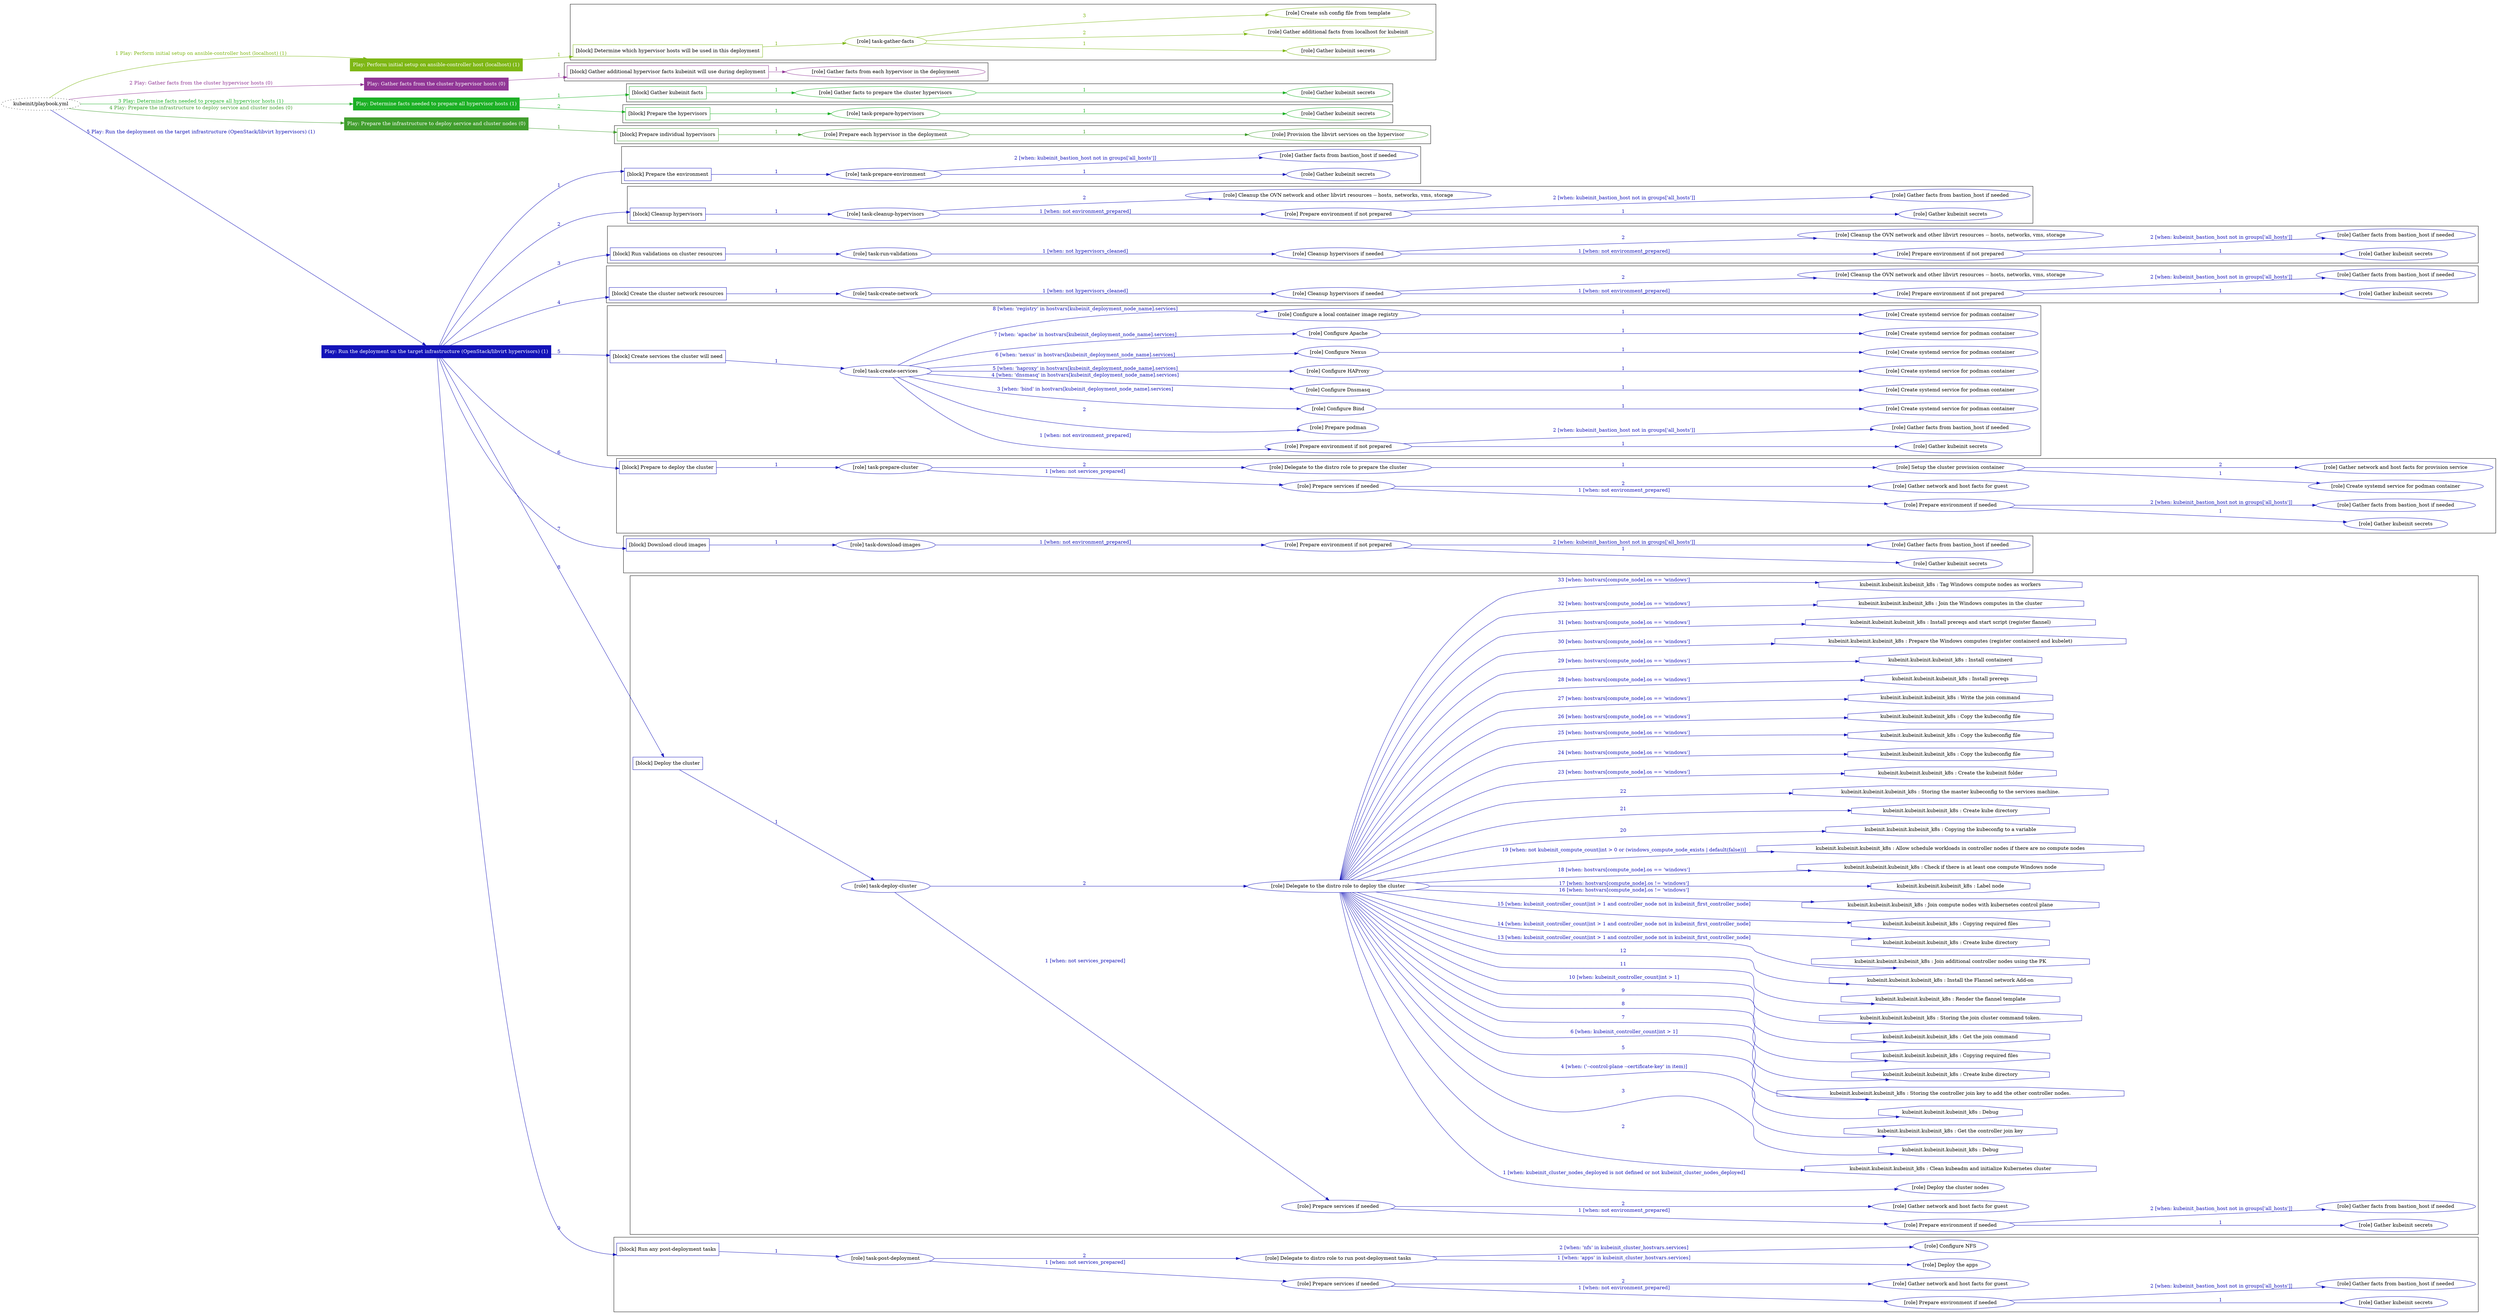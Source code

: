 digraph {
	graph [concentrate=true ordering=in rankdir=LR ratio=fill]
	edge [esep=5 sep=10]
	"kubeinit/playbook.yml" [URL="/home/runner/work/kubeinit/kubeinit/kubeinit/playbook.yml" id=playbook_8ed4dd3c style=dotted]
	"kubeinit/playbook.yml" -> play_63734234 [label="1 Play: Perform initial setup on ansible-controller host (localhost) (1)" color="#7eb715" fontcolor="#7eb715" id=edge_play_63734234 labeltooltip="1 Play: Perform initial setup on ansible-controller host (localhost) (1)" tooltip="1 Play: Perform initial setup on ansible-controller host (localhost) (1)"]
	subgraph "Play: Perform initial setup on ansible-controller host (localhost) (1)" {
		play_63734234 [label="Play: Perform initial setup on ansible-controller host (localhost) (1)" URL="/home/runner/work/kubeinit/kubeinit/kubeinit/playbook.yml" color="#7eb715" fontcolor="#ffffff" id=play_63734234 shape=box style=filled tooltip=localhost]
		play_63734234 -> block_4a6912a6 [label=1 color="#7eb715" fontcolor="#7eb715" id=edge_block_4a6912a6 labeltooltip=1 tooltip=1]
		subgraph cluster_block_4a6912a6 {
			block_4a6912a6 [label="[block] Determine which hypervisor hosts will be used in this deployment" URL="/home/runner/work/kubeinit/kubeinit/kubeinit/playbook.yml" color="#7eb715" id=block_4a6912a6 labeltooltip="Determine which hypervisor hosts will be used in this deployment" shape=box tooltip="Determine which hypervisor hosts will be used in this deployment"]
			block_4a6912a6 -> role_0b54ffd3 [label="1 " color="#7eb715" fontcolor="#7eb715" id=edge_role_0b54ffd3 labeltooltip="1 " tooltip="1 "]
			subgraph "task-gather-facts" {
				role_0b54ffd3 [label="[role] task-gather-facts" URL="/home/runner/work/kubeinit/kubeinit/kubeinit/playbook.yml" color="#7eb715" id=role_0b54ffd3 tooltip="task-gather-facts"]
				role_0b54ffd3 -> role_1257631b [label="1 " color="#7eb715" fontcolor="#7eb715" id=edge_role_1257631b labeltooltip="1 " tooltip="1 "]
				subgraph "Gather kubeinit secrets" {
					role_1257631b [label="[role] Gather kubeinit secrets" URL="/home/runner/.ansible/collections/ansible_collections/kubeinit/kubeinit/roles/kubeinit_prepare/tasks/build_hypervisors_group.yml" color="#7eb715" id=role_1257631b tooltip="Gather kubeinit secrets"]
				}
				role_0b54ffd3 -> role_ba21c672 [label="2 " color="#7eb715" fontcolor="#7eb715" id=edge_role_ba21c672 labeltooltip="2 " tooltip="2 "]
				subgraph "Gather additional facts from localhost for kubeinit" {
					role_ba21c672 [label="[role] Gather additional facts from localhost for kubeinit" URL="/home/runner/.ansible/collections/ansible_collections/kubeinit/kubeinit/roles/kubeinit_prepare/tasks/build_hypervisors_group.yml" color="#7eb715" id=role_ba21c672 tooltip="Gather additional facts from localhost for kubeinit"]
				}
				role_0b54ffd3 -> role_543795c3 [label="3 " color="#7eb715" fontcolor="#7eb715" id=edge_role_543795c3 labeltooltip="3 " tooltip="3 "]
				subgraph "Create ssh config file from template" {
					role_543795c3 [label="[role] Create ssh config file from template" URL="/home/runner/.ansible/collections/ansible_collections/kubeinit/kubeinit/roles/kubeinit_prepare/tasks/build_hypervisors_group.yml" color="#7eb715" id=role_543795c3 tooltip="Create ssh config file from template"]
				}
			}
		}
	}
	"kubeinit/playbook.yml" -> play_05d093bb [label="2 Play: Gather facts from the cluster hypervisor hosts (0)" color="#913696" fontcolor="#913696" id=edge_play_05d093bb labeltooltip="2 Play: Gather facts from the cluster hypervisor hosts (0)" tooltip="2 Play: Gather facts from the cluster hypervisor hosts (0)"]
	subgraph "Play: Gather facts from the cluster hypervisor hosts (0)" {
		play_05d093bb [label="Play: Gather facts from the cluster hypervisor hosts (0)" URL="/home/runner/work/kubeinit/kubeinit/kubeinit/playbook.yml" color="#913696" fontcolor="#ffffff" id=play_05d093bb shape=box style=filled tooltip="Play: Gather facts from the cluster hypervisor hosts (0)"]
		play_05d093bb -> block_784bd9be [label=1 color="#913696" fontcolor="#913696" id=edge_block_784bd9be labeltooltip=1 tooltip=1]
		subgraph cluster_block_784bd9be {
			block_784bd9be [label="[block] Gather additional hypervisor facts kubeinit will use during deployment" URL="/home/runner/work/kubeinit/kubeinit/kubeinit/playbook.yml" color="#913696" id=block_784bd9be labeltooltip="Gather additional hypervisor facts kubeinit will use during deployment" shape=box tooltip="Gather additional hypervisor facts kubeinit will use during deployment"]
			block_784bd9be -> role_53ca1d48 [label="1 " color="#913696" fontcolor="#913696" id=edge_role_53ca1d48 labeltooltip="1 " tooltip="1 "]
			subgraph "Gather facts from each hypervisor in the deployment" {
				role_53ca1d48 [label="[role] Gather facts from each hypervisor in the deployment" URL="/home/runner/work/kubeinit/kubeinit/kubeinit/playbook.yml" color="#913696" id=role_53ca1d48 tooltip="Gather facts from each hypervisor in the deployment"]
			}
		}
	}
	"kubeinit/playbook.yml" -> play_01296bca [label="3 Play: Determine facts needed to prepare all hypervisor hosts (1)" color="#1cb025" fontcolor="#1cb025" id=edge_play_01296bca labeltooltip="3 Play: Determine facts needed to prepare all hypervisor hosts (1)" tooltip="3 Play: Determine facts needed to prepare all hypervisor hosts (1)"]
	subgraph "Play: Determine facts needed to prepare all hypervisor hosts (1)" {
		play_01296bca [label="Play: Determine facts needed to prepare all hypervisor hosts (1)" URL="/home/runner/work/kubeinit/kubeinit/kubeinit/playbook.yml" color="#1cb025" fontcolor="#ffffff" id=play_01296bca shape=box style=filled tooltip=localhost]
		play_01296bca -> block_2204d322 [label=1 color="#1cb025" fontcolor="#1cb025" id=edge_block_2204d322 labeltooltip=1 tooltip=1]
		subgraph cluster_block_2204d322 {
			block_2204d322 [label="[block] Gather kubeinit facts" URL="/home/runner/work/kubeinit/kubeinit/kubeinit/playbook.yml" color="#1cb025" id=block_2204d322 labeltooltip="Gather kubeinit facts" shape=box tooltip="Gather kubeinit facts"]
			block_2204d322 -> role_f24c5445 [label="1 " color="#1cb025" fontcolor="#1cb025" id=edge_role_f24c5445 labeltooltip="1 " tooltip="1 "]
			subgraph "Gather facts to prepare the cluster hypervisors" {
				role_f24c5445 [label="[role] Gather facts to prepare the cluster hypervisors" URL="/home/runner/work/kubeinit/kubeinit/kubeinit/playbook.yml" color="#1cb025" id=role_f24c5445 tooltip="Gather facts to prepare the cluster hypervisors"]
				role_f24c5445 -> role_70a176e6 [label="1 " color="#1cb025" fontcolor="#1cb025" id=edge_role_70a176e6 labeltooltip="1 " tooltip="1 "]
				subgraph "Gather kubeinit secrets" {
					role_70a176e6 [label="[role] Gather kubeinit secrets" URL="/home/runner/.ansible/collections/ansible_collections/kubeinit/kubeinit/roles/kubeinit_prepare/tasks/gather_kubeinit_facts.yml" color="#1cb025" id=role_70a176e6 tooltip="Gather kubeinit secrets"]
				}
			}
		}
		play_01296bca -> block_0741819b [label=2 color="#1cb025" fontcolor="#1cb025" id=edge_block_0741819b labeltooltip=2 tooltip=2]
		subgraph cluster_block_0741819b {
			block_0741819b [label="[block] Prepare the hypervisors" URL="/home/runner/work/kubeinit/kubeinit/kubeinit/playbook.yml" color="#1cb025" id=block_0741819b labeltooltip="Prepare the hypervisors" shape=box tooltip="Prepare the hypervisors"]
			block_0741819b -> role_1f6f6aee [label="1 " color="#1cb025" fontcolor="#1cb025" id=edge_role_1f6f6aee labeltooltip="1 " tooltip="1 "]
			subgraph "task-prepare-hypervisors" {
				role_1f6f6aee [label="[role] task-prepare-hypervisors" URL="/home/runner/work/kubeinit/kubeinit/kubeinit/playbook.yml" color="#1cb025" id=role_1f6f6aee tooltip="task-prepare-hypervisors"]
				role_1f6f6aee -> role_25d84361 [label="1 " color="#1cb025" fontcolor="#1cb025" id=edge_role_25d84361 labeltooltip="1 " tooltip="1 "]
				subgraph "Gather kubeinit secrets" {
					role_25d84361 [label="[role] Gather kubeinit secrets" URL="/home/runner/.ansible/collections/ansible_collections/kubeinit/kubeinit/roles/kubeinit_prepare/tasks/gather_kubeinit_facts.yml" color="#1cb025" id=role_25d84361 tooltip="Gather kubeinit secrets"]
				}
			}
		}
	}
	"kubeinit/playbook.yml" -> play_845115c4 [label="4 Play: Prepare the infrastructure to deploy service and cluster nodes (0)" color="#419e2e" fontcolor="#419e2e" id=edge_play_845115c4 labeltooltip="4 Play: Prepare the infrastructure to deploy service and cluster nodes (0)" tooltip="4 Play: Prepare the infrastructure to deploy service and cluster nodes (0)"]
	subgraph "Play: Prepare the infrastructure to deploy service and cluster nodes (0)" {
		play_845115c4 [label="Play: Prepare the infrastructure to deploy service and cluster nodes (0)" URL="/home/runner/work/kubeinit/kubeinit/kubeinit/playbook.yml" color="#419e2e" fontcolor="#ffffff" id=play_845115c4 shape=box style=filled tooltip="Play: Prepare the infrastructure to deploy service and cluster nodes (0)"]
		play_845115c4 -> block_6a8eacf6 [label=1 color="#419e2e" fontcolor="#419e2e" id=edge_block_6a8eacf6 labeltooltip=1 tooltip=1]
		subgraph cluster_block_6a8eacf6 {
			block_6a8eacf6 [label="[block] Prepare individual hypervisors" URL="/home/runner/work/kubeinit/kubeinit/kubeinit/playbook.yml" color="#419e2e" id=block_6a8eacf6 labeltooltip="Prepare individual hypervisors" shape=box tooltip="Prepare individual hypervisors"]
			block_6a8eacf6 -> role_80cedea4 [label="1 " color="#419e2e" fontcolor="#419e2e" id=edge_role_80cedea4 labeltooltip="1 " tooltip="1 "]
			subgraph "Prepare each hypervisor in the deployment" {
				role_80cedea4 [label="[role] Prepare each hypervisor in the deployment" URL="/home/runner/work/kubeinit/kubeinit/kubeinit/playbook.yml" color="#419e2e" id=role_80cedea4 tooltip="Prepare each hypervisor in the deployment"]
				role_80cedea4 -> role_6806e013 [label="1 " color="#419e2e" fontcolor="#419e2e" id=edge_role_6806e013 labeltooltip="1 " tooltip="1 "]
				subgraph "Provision the libvirt services on the hypervisor" {
					role_6806e013 [label="[role] Provision the libvirt services on the hypervisor" URL="/home/runner/.ansible/collections/ansible_collections/kubeinit/kubeinit/roles/kubeinit_prepare/tasks/prepare_hypervisor.yml" color="#419e2e" id=role_6806e013 tooltip="Provision the libvirt services on the hypervisor"]
				}
			}
		}
	}
	"kubeinit/playbook.yml" -> play_45d03d3f [label="5 Play: Run the deployment on the target infrastructure (OpenStack/libvirt hypervisors) (1)" color="#1313b9" fontcolor="#1313b9" id=edge_play_45d03d3f labeltooltip="5 Play: Run the deployment on the target infrastructure (OpenStack/libvirt hypervisors) (1)" tooltip="5 Play: Run the deployment on the target infrastructure (OpenStack/libvirt hypervisors) (1)"]
	subgraph "Play: Run the deployment on the target infrastructure (OpenStack/libvirt hypervisors) (1)" {
		play_45d03d3f [label="Play: Run the deployment on the target infrastructure (OpenStack/libvirt hypervisors) (1)" URL="/home/runner/work/kubeinit/kubeinit/kubeinit/playbook.yml" color="#1313b9" fontcolor="#ffffff" id=play_45d03d3f shape=box style=filled tooltip=localhost]
		play_45d03d3f -> block_d80023da [label=1 color="#1313b9" fontcolor="#1313b9" id=edge_block_d80023da labeltooltip=1 tooltip=1]
		subgraph cluster_block_d80023da {
			block_d80023da [label="[block] Prepare the environment" URL="/home/runner/work/kubeinit/kubeinit/kubeinit/playbook.yml" color="#1313b9" id=block_d80023da labeltooltip="Prepare the environment" shape=box tooltip="Prepare the environment"]
			block_d80023da -> role_e4930de8 [label="1 " color="#1313b9" fontcolor="#1313b9" id=edge_role_e4930de8 labeltooltip="1 " tooltip="1 "]
			subgraph "task-prepare-environment" {
				role_e4930de8 [label="[role] task-prepare-environment" URL="/home/runner/work/kubeinit/kubeinit/kubeinit/playbook.yml" color="#1313b9" id=role_e4930de8 tooltip="task-prepare-environment"]
				role_e4930de8 -> role_11ec7de8 [label="1 " color="#1313b9" fontcolor="#1313b9" id=edge_role_11ec7de8 labeltooltip="1 " tooltip="1 "]
				subgraph "Gather kubeinit secrets" {
					role_11ec7de8 [label="[role] Gather kubeinit secrets" URL="/home/runner/.ansible/collections/ansible_collections/kubeinit/kubeinit/roles/kubeinit_prepare/tasks/gather_kubeinit_facts.yml" color="#1313b9" id=role_11ec7de8 tooltip="Gather kubeinit secrets"]
				}
				role_e4930de8 -> role_d67c97ae [label="2 [when: kubeinit_bastion_host not in groups['all_hosts']]" color="#1313b9" fontcolor="#1313b9" id=edge_role_d67c97ae labeltooltip="2 [when: kubeinit_bastion_host not in groups['all_hosts']]" tooltip="2 [when: kubeinit_bastion_host not in groups['all_hosts']]"]
				subgraph "Gather facts from bastion_host if needed" {
					role_d67c97ae [label="[role] Gather facts from bastion_host if needed" URL="/home/runner/.ansible/collections/ansible_collections/kubeinit/kubeinit/roles/kubeinit_prepare/tasks/main.yml" color="#1313b9" id=role_d67c97ae tooltip="Gather facts from bastion_host if needed"]
				}
			}
		}
		play_45d03d3f -> block_d4f825ce [label=2 color="#1313b9" fontcolor="#1313b9" id=edge_block_d4f825ce labeltooltip=2 tooltip=2]
		subgraph cluster_block_d4f825ce {
			block_d4f825ce [label="[block] Cleanup hypervisors" URL="/home/runner/work/kubeinit/kubeinit/kubeinit/playbook.yml" color="#1313b9" id=block_d4f825ce labeltooltip="Cleanup hypervisors" shape=box tooltip="Cleanup hypervisors"]
			block_d4f825ce -> role_5661f679 [label="1 " color="#1313b9" fontcolor="#1313b9" id=edge_role_5661f679 labeltooltip="1 " tooltip="1 "]
			subgraph "task-cleanup-hypervisors" {
				role_5661f679 [label="[role] task-cleanup-hypervisors" URL="/home/runner/work/kubeinit/kubeinit/kubeinit/playbook.yml" color="#1313b9" id=role_5661f679 tooltip="task-cleanup-hypervisors"]
				role_5661f679 -> role_8b4f4010 [label="1 [when: not environment_prepared]" color="#1313b9" fontcolor="#1313b9" id=edge_role_8b4f4010 labeltooltip="1 [when: not environment_prepared]" tooltip="1 [when: not environment_prepared]"]
				subgraph "Prepare environment if not prepared" {
					role_8b4f4010 [label="[role] Prepare environment if not prepared" URL="/home/runner/.ansible/collections/ansible_collections/kubeinit/kubeinit/roles/kubeinit_libvirt/tasks/cleanup_hypervisors.yml" color="#1313b9" id=role_8b4f4010 tooltip="Prepare environment if not prepared"]
					role_8b4f4010 -> role_a18f3a82 [label="1 " color="#1313b9" fontcolor="#1313b9" id=edge_role_a18f3a82 labeltooltip="1 " tooltip="1 "]
					subgraph "Gather kubeinit secrets" {
						role_a18f3a82 [label="[role] Gather kubeinit secrets" URL="/home/runner/.ansible/collections/ansible_collections/kubeinit/kubeinit/roles/kubeinit_prepare/tasks/gather_kubeinit_facts.yml" color="#1313b9" id=role_a18f3a82 tooltip="Gather kubeinit secrets"]
					}
					role_8b4f4010 -> role_5caeb41c [label="2 [when: kubeinit_bastion_host not in groups['all_hosts']]" color="#1313b9" fontcolor="#1313b9" id=edge_role_5caeb41c labeltooltip="2 [when: kubeinit_bastion_host not in groups['all_hosts']]" tooltip="2 [when: kubeinit_bastion_host not in groups['all_hosts']]"]
					subgraph "Gather facts from bastion_host if needed" {
						role_5caeb41c [label="[role] Gather facts from bastion_host if needed" URL="/home/runner/.ansible/collections/ansible_collections/kubeinit/kubeinit/roles/kubeinit_prepare/tasks/main.yml" color="#1313b9" id=role_5caeb41c tooltip="Gather facts from bastion_host if needed"]
					}
				}
				role_5661f679 -> role_69a503b0 [label="2 " color="#1313b9" fontcolor="#1313b9" id=edge_role_69a503b0 labeltooltip="2 " tooltip="2 "]
				subgraph "Cleanup the OVN network and other libvirt resources -- hosts, networks, vms, storage" {
					role_69a503b0 [label="[role] Cleanup the OVN network and other libvirt resources -- hosts, networks, vms, storage" URL="/home/runner/.ansible/collections/ansible_collections/kubeinit/kubeinit/roles/kubeinit_libvirt/tasks/cleanup_hypervisors.yml" color="#1313b9" id=role_69a503b0 tooltip="Cleanup the OVN network and other libvirt resources -- hosts, networks, vms, storage"]
				}
			}
		}
		play_45d03d3f -> block_980db6a5 [label=3 color="#1313b9" fontcolor="#1313b9" id=edge_block_980db6a5 labeltooltip=3 tooltip=3]
		subgraph cluster_block_980db6a5 {
			block_980db6a5 [label="[block] Run validations on cluster resources" URL="/home/runner/work/kubeinit/kubeinit/kubeinit/playbook.yml" color="#1313b9" id=block_980db6a5 labeltooltip="Run validations on cluster resources" shape=box tooltip="Run validations on cluster resources"]
			block_980db6a5 -> role_0e5ce181 [label="1 " color="#1313b9" fontcolor="#1313b9" id=edge_role_0e5ce181 labeltooltip="1 " tooltip="1 "]
			subgraph "task-run-validations" {
				role_0e5ce181 [label="[role] task-run-validations" URL="/home/runner/work/kubeinit/kubeinit/kubeinit/playbook.yml" color="#1313b9" id=role_0e5ce181 tooltip="task-run-validations"]
				role_0e5ce181 -> role_4ee67c2a [label="1 [when: not hypervisors_cleaned]" color="#1313b9" fontcolor="#1313b9" id=edge_role_4ee67c2a labeltooltip="1 [when: not hypervisors_cleaned]" tooltip="1 [when: not hypervisors_cleaned]"]
				subgraph "Cleanup hypervisors if needed" {
					role_4ee67c2a [label="[role] Cleanup hypervisors if needed" URL="/home/runner/.ansible/collections/ansible_collections/kubeinit/kubeinit/roles/kubeinit_validations/tasks/main.yml" color="#1313b9" id=role_4ee67c2a tooltip="Cleanup hypervisors if needed"]
					role_4ee67c2a -> role_8419ee0a [label="1 [when: not environment_prepared]" color="#1313b9" fontcolor="#1313b9" id=edge_role_8419ee0a labeltooltip="1 [when: not environment_prepared]" tooltip="1 [when: not environment_prepared]"]
					subgraph "Prepare environment if not prepared" {
						role_8419ee0a [label="[role] Prepare environment if not prepared" URL="/home/runner/.ansible/collections/ansible_collections/kubeinit/kubeinit/roles/kubeinit_libvirt/tasks/cleanup_hypervisors.yml" color="#1313b9" id=role_8419ee0a tooltip="Prepare environment if not prepared"]
						role_8419ee0a -> role_bd2a4330 [label="1 " color="#1313b9" fontcolor="#1313b9" id=edge_role_bd2a4330 labeltooltip="1 " tooltip="1 "]
						subgraph "Gather kubeinit secrets" {
							role_bd2a4330 [label="[role] Gather kubeinit secrets" URL="/home/runner/.ansible/collections/ansible_collections/kubeinit/kubeinit/roles/kubeinit_prepare/tasks/gather_kubeinit_facts.yml" color="#1313b9" id=role_bd2a4330 tooltip="Gather kubeinit secrets"]
						}
						role_8419ee0a -> role_539eb91f [label="2 [when: kubeinit_bastion_host not in groups['all_hosts']]" color="#1313b9" fontcolor="#1313b9" id=edge_role_539eb91f labeltooltip="2 [when: kubeinit_bastion_host not in groups['all_hosts']]" tooltip="2 [when: kubeinit_bastion_host not in groups['all_hosts']]"]
						subgraph "Gather facts from bastion_host if needed" {
							role_539eb91f [label="[role] Gather facts from bastion_host if needed" URL="/home/runner/.ansible/collections/ansible_collections/kubeinit/kubeinit/roles/kubeinit_prepare/tasks/main.yml" color="#1313b9" id=role_539eb91f tooltip="Gather facts from bastion_host if needed"]
						}
					}
					role_4ee67c2a -> role_4847aedc [label="2 " color="#1313b9" fontcolor="#1313b9" id=edge_role_4847aedc labeltooltip="2 " tooltip="2 "]
					subgraph "Cleanup the OVN network and other libvirt resources -- hosts, networks, vms, storage" {
						role_4847aedc [label="[role] Cleanup the OVN network and other libvirt resources -- hosts, networks, vms, storage" URL="/home/runner/.ansible/collections/ansible_collections/kubeinit/kubeinit/roles/kubeinit_libvirt/tasks/cleanup_hypervisors.yml" color="#1313b9" id=role_4847aedc tooltip="Cleanup the OVN network and other libvirt resources -- hosts, networks, vms, storage"]
					}
				}
			}
		}
		play_45d03d3f -> block_8dc70101 [label=4 color="#1313b9" fontcolor="#1313b9" id=edge_block_8dc70101 labeltooltip=4 tooltip=4]
		subgraph cluster_block_8dc70101 {
			block_8dc70101 [label="[block] Create the cluster network resources" URL="/home/runner/work/kubeinit/kubeinit/kubeinit/playbook.yml" color="#1313b9" id=block_8dc70101 labeltooltip="Create the cluster network resources" shape=box tooltip="Create the cluster network resources"]
			block_8dc70101 -> role_d448c33e [label="1 " color="#1313b9" fontcolor="#1313b9" id=edge_role_d448c33e labeltooltip="1 " tooltip="1 "]
			subgraph "task-create-network" {
				role_d448c33e [label="[role] task-create-network" URL="/home/runner/work/kubeinit/kubeinit/kubeinit/playbook.yml" color="#1313b9" id=role_d448c33e tooltip="task-create-network"]
				role_d448c33e -> role_2879f084 [label="1 [when: not hypervisors_cleaned]" color="#1313b9" fontcolor="#1313b9" id=edge_role_2879f084 labeltooltip="1 [when: not hypervisors_cleaned]" tooltip="1 [when: not hypervisors_cleaned]"]
				subgraph "Cleanup hypervisors if needed" {
					role_2879f084 [label="[role] Cleanup hypervisors if needed" URL="/home/runner/.ansible/collections/ansible_collections/kubeinit/kubeinit/roles/kubeinit_libvirt/tasks/create_network.yml" color="#1313b9" id=role_2879f084 tooltip="Cleanup hypervisors if needed"]
					role_2879f084 -> role_74f02152 [label="1 [when: not environment_prepared]" color="#1313b9" fontcolor="#1313b9" id=edge_role_74f02152 labeltooltip="1 [when: not environment_prepared]" tooltip="1 [when: not environment_prepared]"]
					subgraph "Prepare environment if not prepared" {
						role_74f02152 [label="[role] Prepare environment if not prepared" URL="/home/runner/.ansible/collections/ansible_collections/kubeinit/kubeinit/roles/kubeinit_libvirt/tasks/cleanup_hypervisors.yml" color="#1313b9" id=role_74f02152 tooltip="Prepare environment if not prepared"]
						role_74f02152 -> role_b5bfd81e [label="1 " color="#1313b9" fontcolor="#1313b9" id=edge_role_b5bfd81e labeltooltip="1 " tooltip="1 "]
						subgraph "Gather kubeinit secrets" {
							role_b5bfd81e [label="[role] Gather kubeinit secrets" URL="/home/runner/.ansible/collections/ansible_collections/kubeinit/kubeinit/roles/kubeinit_prepare/tasks/gather_kubeinit_facts.yml" color="#1313b9" id=role_b5bfd81e tooltip="Gather kubeinit secrets"]
						}
						role_74f02152 -> role_a195214e [label="2 [when: kubeinit_bastion_host not in groups['all_hosts']]" color="#1313b9" fontcolor="#1313b9" id=edge_role_a195214e labeltooltip="2 [when: kubeinit_bastion_host not in groups['all_hosts']]" tooltip="2 [when: kubeinit_bastion_host not in groups['all_hosts']]"]
						subgraph "Gather facts from bastion_host if needed" {
							role_a195214e [label="[role] Gather facts from bastion_host if needed" URL="/home/runner/.ansible/collections/ansible_collections/kubeinit/kubeinit/roles/kubeinit_prepare/tasks/main.yml" color="#1313b9" id=role_a195214e tooltip="Gather facts from bastion_host if needed"]
						}
					}
					role_2879f084 -> role_91159722 [label="2 " color="#1313b9" fontcolor="#1313b9" id=edge_role_91159722 labeltooltip="2 " tooltip="2 "]
					subgraph "Cleanup the OVN network and other libvirt resources -- hosts, networks, vms, storage" {
						role_91159722 [label="[role] Cleanup the OVN network and other libvirt resources -- hosts, networks, vms, storage" URL="/home/runner/.ansible/collections/ansible_collections/kubeinit/kubeinit/roles/kubeinit_libvirt/tasks/cleanup_hypervisors.yml" color="#1313b9" id=role_91159722 tooltip="Cleanup the OVN network and other libvirt resources -- hosts, networks, vms, storage"]
					}
				}
			}
		}
		play_45d03d3f -> block_85cb5e87 [label=5 color="#1313b9" fontcolor="#1313b9" id=edge_block_85cb5e87 labeltooltip=5 tooltip=5]
		subgraph cluster_block_85cb5e87 {
			block_85cb5e87 [label="[block] Create services the cluster will need" URL="/home/runner/work/kubeinit/kubeinit/kubeinit/playbook.yml" color="#1313b9" id=block_85cb5e87 labeltooltip="Create services the cluster will need" shape=box tooltip="Create services the cluster will need"]
			block_85cb5e87 -> role_3af52ba6 [label="1 " color="#1313b9" fontcolor="#1313b9" id=edge_role_3af52ba6 labeltooltip="1 " tooltip="1 "]
			subgraph "task-create-services" {
				role_3af52ba6 [label="[role] task-create-services" URL="/home/runner/work/kubeinit/kubeinit/kubeinit/playbook.yml" color="#1313b9" id=role_3af52ba6 tooltip="task-create-services"]
				role_3af52ba6 -> role_10c1e764 [label="1 [when: not environment_prepared]" color="#1313b9" fontcolor="#1313b9" id=edge_role_10c1e764 labeltooltip="1 [when: not environment_prepared]" tooltip="1 [when: not environment_prepared]"]
				subgraph "Prepare environment if not prepared" {
					role_10c1e764 [label="[role] Prepare environment if not prepared" URL="/home/runner/.ansible/collections/ansible_collections/kubeinit/kubeinit/roles/kubeinit_services/tasks/main.yml" color="#1313b9" id=role_10c1e764 tooltip="Prepare environment if not prepared"]
					role_10c1e764 -> role_0dd94cc8 [label="1 " color="#1313b9" fontcolor="#1313b9" id=edge_role_0dd94cc8 labeltooltip="1 " tooltip="1 "]
					subgraph "Gather kubeinit secrets" {
						role_0dd94cc8 [label="[role] Gather kubeinit secrets" URL="/home/runner/.ansible/collections/ansible_collections/kubeinit/kubeinit/roles/kubeinit_prepare/tasks/gather_kubeinit_facts.yml" color="#1313b9" id=role_0dd94cc8 tooltip="Gather kubeinit secrets"]
					}
					role_10c1e764 -> role_f369abe1 [label="2 [when: kubeinit_bastion_host not in groups['all_hosts']]" color="#1313b9" fontcolor="#1313b9" id=edge_role_f369abe1 labeltooltip="2 [when: kubeinit_bastion_host not in groups['all_hosts']]" tooltip="2 [when: kubeinit_bastion_host not in groups['all_hosts']]"]
					subgraph "Gather facts from bastion_host if needed" {
						role_f369abe1 [label="[role] Gather facts from bastion_host if needed" URL="/home/runner/.ansible/collections/ansible_collections/kubeinit/kubeinit/roles/kubeinit_prepare/tasks/main.yml" color="#1313b9" id=role_f369abe1 tooltip="Gather facts from bastion_host if needed"]
					}
				}
				role_3af52ba6 -> role_6ed9b216 [label="2 " color="#1313b9" fontcolor="#1313b9" id=edge_role_6ed9b216 labeltooltip="2 " tooltip="2 "]
				subgraph "Prepare podman" {
					role_6ed9b216 [label="[role] Prepare podman" URL="/home/runner/.ansible/collections/ansible_collections/kubeinit/kubeinit/roles/kubeinit_services/tasks/00_create_service_pod.yml" color="#1313b9" id=role_6ed9b216 tooltip="Prepare podman"]
				}
				role_3af52ba6 -> role_de6bdedb [label="3 [when: 'bind' in hostvars[kubeinit_deployment_node_name].services]" color="#1313b9" fontcolor="#1313b9" id=edge_role_de6bdedb labeltooltip="3 [when: 'bind' in hostvars[kubeinit_deployment_node_name].services]" tooltip="3 [when: 'bind' in hostvars[kubeinit_deployment_node_name].services]"]
				subgraph "Configure Bind" {
					role_de6bdedb [label="[role] Configure Bind" URL="/home/runner/.ansible/collections/ansible_collections/kubeinit/kubeinit/roles/kubeinit_services/tasks/start_services_containers.yml" color="#1313b9" id=role_de6bdedb tooltip="Configure Bind"]
					role_de6bdedb -> role_172854ad [label="1 " color="#1313b9" fontcolor="#1313b9" id=edge_role_172854ad labeltooltip="1 " tooltip="1 "]
					subgraph "Create systemd service for podman container" {
						role_172854ad [label="[role] Create systemd service for podman container" URL="/home/runner/.ansible/collections/ansible_collections/kubeinit/kubeinit/roles/kubeinit_bind/tasks/main.yml" color="#1313b9" id=role_172854ad tooltip="Create systemd service for podman container"]
					}
				}
				role_3af52ba6 -> role_6a595d1f [label="4 [when: 'dnsmasq' in hostvars[kubeinit_deployment_node_name].services]" color="#1313b9" fontcolor="#1313b9" id=edge_role_6a595d1f labeltooltip="4 [when: 'dnsmasq' in hostvars[kubeinit_deployment_node_name].services]" tooltip="4 [when: 'dnsmasq' in hostvars[kubeinit_deployment_node_name].services]"]
				subgraph "Configure Dnsmasq" {
					role_6a595d1f [label="[role] Configure Dnsmasq" URL="/home/runner/.ansible/collections/ansible_collections/kubeinit/kubeinit/roles/kubeinit_services/tasks/start_services_containers.yml" color="#1313b9" id=role_6a595d1f tooltip="Configure Dnsmasq"]
					role_6a595d1f -> role_b06aa8c7 [label="1 " color="#1313b9" fontcolor="#1313b9" id=edge_role_b06aa8c7 labeltooltip="1 " tooltip="1 "]
					subgraph "Create systemd service for podman container" {
						role_b06aa8c7 [label="[role] Create systemd service for podman container" URL="/home/runner/.ansible/collections/ansible_collections/kubeinit/kubeinit/roles/kubeinit_dnsmasq/tasks/main.yml" color="#1313b9" id=role_b06aa8c7 tooltip="Create systemd service for podman container"]
					}
				}
				role_3af52ba6 -> role_5c633377 [label="5 [when: 'haproxy' in hostvars[kubeinit_deployment_node_name].services]" color="#1313b9" fontcolor="#1313b9" id=edge_role_5c633377 labeltooltip="5 [when: 'haproxy' in hostvars[kubeinit_deployment_node_name].services]" tooltip="5 [when: 'haproxy' in hostvars[kubeinit_deployment_node_name].services]"]
				subgraph "Configure HAProxy" {
					role_5c633377 [label="[role] Configure HAProxy" URL="/home/runner/.ansible/collections/ansible_collections/kubeinit/kubeinit/roles/kubeinit_services/tasks/start_services_containers.yml" color="#1313b9" id=role_5c633377 tooltip="Configure HAProxy"]
					role_5c633377 -> role_b52fac27 [label="1 " color="#1313b9" fontcolor="#1313b9" id=edge_role_b52fac27 labeltooltip="1 " tooltip="1 "]
					subgraph "Create systemd service for podman container" {
						role_b52fac27 [label="[role] Create systemd service for podman container" URL="/home/runner/.ansible/collections/ansible_collections/kubeinit/kubeinit/roles/kubeinit_haproxy/tasks/main.yml" color="#1313b9" id=role_b52fac27 tooltip="Create systemd service for podman container"]
					}
				}
				role_3af52ba6 -> role_5e05336c [label="6 [when: 'nexus' in hostvars[kubeinit_deployment_node_name].services]" color="#1313b9" fontcolor="#1313b9" id=edge_role_5e05336c labeltooltip="6 [when: 'nexus' in hostvars[kubeinit_deployment_node_name].services]" tooltip="6 [when: 'nexus' in hostvars[kubeinit_deployment_node_name].services]"]
				subgraph "Configure Nexus" {
					role_5e05336c [label="[role] Configure Nexus" URL="/home/runner/.ansible/collections/ansible_collections/kubeinit/kubeinit/roles/kubeinit_services/tasks/start_services_containers.yml" color="#1313b9" id=role_5e05336c tooltip="Configure Nexus"]
					role_5e05336c -> role_f60c6cdf [label="1 " color="#1313b9" fontcolor="#1313b9" id=edge_role_f60c6cdf labeltooltip="1 " tooltip="1 "]
					subgraph "Create systemd service for podman container" {
						role_f60c6cdf [label="[role] Create systemd service for podman container" URL="/home/runner/.ansible/collections/ansible_collections/kubeinit/kubeinit/roles/kubeinit_nexus/tasks/main.yml" color="#1313b9" id=role_f60c6cdf tooltip="Create systemd service for podman container"]
					}
				}
				role_3af52ba6 -> role_48c89b2c [label="7 [when: 'apache' in hostvars[kubeinit_deployment_node_name].services]" color="#1313b9" fontcolor="#1313b9" id=edge_role_48c89b2c labeltooltip="7 [when: 'apache' in hostvars[kubeinit_deployment_node_name].services]" tooltip="7 [when: 'apache' in hostvars[kubeinit_deployment_node_name].services]"]
				subgraph "Configure Apache" {
					role_48c89b2c [label="[role] Configure Apache" URL="/home/runner/.ansible/collections/ansible_collections/kubeinit/kubeinit/roles/kubeinit_services/tasks/start_services_containers.yml" color="#1313b9" id=role_48c89b2c tooltip="Configure Apache"]
					role_48c89b2c -> role_542bd1f3 [label="1 " color="#1313b9" fontcolor="#1313b9" id=edge_role_542bd1f3 labeltooltip="1 " tooltip="1 "]
					subgraph "Create systemd service for podman container" {
						role_542bd1f3 [label="[role] Create systemd service for podman container" URL="/home/runner/.ansible/collections/ansible_collections/kubeinit/kubeinit/roles/kubeinit_apache/tasks/main.yml" color="#1313b9" id=role_542bd1f3 tooltip="Create systemd service for podman container"]
					}
				}
				role_3af52ba6 -> role_3f7e98ca [label="8 [when: 'registry' in hostvars[kubeinit_deployment_node_name].services]" color="#1313b9" fontcolor="#1313b9" id=edge_role_3f7e98ca labeltooltip="8 [when: 'registry' in hostvars[kubeinit_deployment_node_name].services]" tooltip="8 [when: 'registry' in hostvars[kubeinit_deployment_node_name].services]"]
				subgraph "Configure a local container image registry" {
					role_3f7e98ca [label="[role] Configure a local container image registry" URL="/home/runner/.ansible/collections/ansible_collections/kubeinit/kubeinit/roles/kubeinit_services/tasks/start_services_containers.yml" color="#1313b9" id=role_3f7e98ca tooltip="Configure a local container image registry"]
					role_3f7e98ca -> role_39dea5a7 [label="1 " color="#1313b9" fontcolor="#1313b9" id=edge_role_39dea5a7 labeltooltip="1 " tooltip="1 "]
					subgraph "Create systemd service for podman container" {
						role_39dea5a7 [label="[role] Create systemd service for podman container" URL="/home/runner/.ansible/collections/ansible_collections/kubeinit/kubeinit/roles/kubeinit_registry/tasks/main.yml" color="#1313b9" id=role_39dea5a7 tooltip="Create systemd service for podman container"]
					}
				}
			}
		}
		play_45d03d3f -> block_e7402c38 [label=6 color="#1313b9" fontcolor="#1313b9" id=edge_block_e7402c38 labeltooltip=6 tooltip=6]
		subgraph cluster_block_e7402c38 {
			block_e7402c38 [label="[block] Prepare to deploy the cluster" URL="/home/runner/work/kubeinit/kubeinit/kubeinit/playbook.yml" color="#1313b9" id=block_e7402c38 labeltooltip="Prepare to deploy the cluster" shape=box tooltip="Prepare to deploy the cluster"]
			block_e7402c38 -> role_0f8853f8 [label="1 " color="#1313b9" fontcolor="#1313b9" id=edge_role_0f8853f8 labeltooltip="1 " tooltip="1 "]
			subgraph "task-prepare-cluster" {
				role_0f8853f8 [label="[role] task-prepare-cluster" URL="/home/runner/work/kubeinit/kubeinit/kubeinit/playbook.yml" color="#1313b9" id=role_0f8853f8 tooltip="task-prepare-cluster"]
				role_0f8853f8 -> role_fdd472ca [label="1 [when: not services_prepared]" color="#1313b9" fontcolor="#1313b9" id=edge_role_fdd472ca labeltooltip="1 [when: not services_prepared]" tooltip="1 [when: not services_prepared]"]
				subgraph "Prepare services if needed" {
					role_fdd472ca [label="[role] Prepare services if needed" URL="/home/runner/.ansible/collections/ansible_collections/kubeinit/kubeinit/roles/kubeinit_prepare/tasks/prepare_cluster.yml" color="#1313b9" id=role_fdd472ca tooltip="Prepare services if needed"]
					role_fdd472ca -> role_ab4c4758 [label="1 [when: not environment_prepared]" color="#1313b9" fontcolor="#1313b9" id=edge_role_ab4c4758 labeltooltip="1 [when: not environment_prepared]" tooltip="1 [when: not environment_prepared]"]
					subgraph "Prepare environment if needed" {
						role_ab4c4758 [label="[role] Prepare environment if needed" URL="/home/runner/.ansible/collections/ansible_collections/kubeinit/kubeinit/roles/kubeinit_services/tasks/prepare_services.yml" color="#1313b9" id=role_ab4c4758 tooltip="Prepare environment if needed"]
						role_ab4c4758 -> role_ebfb48e4 [label="1 " color="#1313b9" fontcolor="#1313b9" id=edge_role_ebfb48e4 labeltooltip="1 " tooltip="1 "]
						subgraph "Gather kubeinit secrets" {
							role_ebfb48e4 [label="[role] Gather kubeinit secrets" URL="/home/runner/.ansible/collections/ansible_collections/kubeinit/kubeinit/roles/kubeinit_prepare/tasks/gather_kubeinit_facts.yml" color="#1313b9" id=role_ebfb48e4 tooltip="Gather kubeinit secrets"]
						}
						role_ab4c4758 -> role_bce9923b [label="2 [when: kubeinit_bastion_host not in groups['all_hosts']]" color="#1313b9" fontcolor="#1313b9" id=edge_role_bce9923b labeltooltip="2 [when: kubeinit_bastion_host not in groups['all_hosts']]" tooltip="2 [when: kubeinit_bastion_host not in groups['all_hosts']]"]
						subgraph "Gather facts from bastion_host if needed" {
							role_bce9923b [label="[role] Gather facts from bastion_host if needed" URL="/home/runner/.ansible/collections/ansible_collections/kubeinit/kubeinit/roles/kubeinit_prepare/tasks/main.yml" color="#1313b9" id=role_bce9923b tooltip="Gather facts from bastion_host if needed"]
						}
					}
					role_fdd472ca -> role_c49d8558 [label="2 " color="#1313b9" fontcolor="#1313b9" id=edge_role_c49d8558 labeltooltip="2 " tooltip="2 "]
					subgraph "Gather network and host facts for guest" {
						role_c49d8558 [label="[role] Gather network and host facts for guest" URL="/home/runner/.ansible/collections/ansible_collections/kubeinit/kubeinit/roles/kubeinit_services/tasks/prepare_services.yml" color="#1313b9" id=role_c49d8558 tooltip="Gather network and host facts for guest"]
					}
				}
				role_0f8853f8 -> role_cffbbbd8 [label="2 " color="#1313b9" fontcolor="#1313b9" id=edge_role_cffbbbd8 labeltooltip="2 " tooltip="2 "]
				subgraph "Delegate to the distro role to prepare the cluster" {
					role_cffbbbd8 [label="[role] Delegate to the distro role to prepare the cluster" URL="/home/runner/.ansible/collections/ansible_collections/kubeinit/kubeinit/roles/kubeinit_prepare/tasks/prepare_cluster.yml" color="#1313b9" id=role_cffbbbd8 tooltip="Delegate to the distro role to prepare the cluster"]
					role_cffbbbd8 -> role_83a0311c [label="1 " color="#1313b9" fontcolor="#1313b9" id=edge_role_83a0311c labeltooltip="1 " tooltip="1 "]
					subgraph "Setup the cluster provision container" {
						role_83a0311c [label="[role] Setup the cluster provision container" URL="/home/runner/.ansible/collections/ansible_collections/kubeinit/kubeinit/roles/kubeinit_k8s/tasks/prepare_cluster.yml" color="#1313b9" id=role_83a0311c tooltip="Setup the cluster provision container"]
						role_83a0311c -> role_ee1f686d [label="1 " color="#1313b9" fontcolor="#1313b9" id=edge_role_ee1f686d labeltooltip="1 " tooltip="1 "]
						subgraph "Create systemd service for podman container" {
							role_ee1f686d [label="[role] Create systemd service for podman container" URL="/home/runner/.ansible/collections/ansible_collections/kubeinit/kubeinit/roles/kubeinit_services/tasks/create_provision_container.yml" color="#1313b9" id=role_ee1f686d tooltip="Create systemd service for podman container"]
						}
						role_83a0311c -> role_a96a60d3 [label="2 " color="#1313b9" fontcolor="#1313b9" id=edge_role_a96a60d3 labeltooltip="2 " tooltip="2 "]
						subgraph "Gather network and host facts for provision service" {
							role_a96a60d3 [label="[role] Gather network and host facts for provision service" URL="/home/runner/.ansible/collections/ansible_collections/kubeinit/kubeinit/roles/kubeinit_services/tasks/create_provision_container.yml" color="#1313b9" id=role_a96a60d3 tooltip="Gather network and host facts for provision service"]
						}
					}
				}
			}
		}
		play_45d03d3f -> block_6a1be101 [label=7 color="#1313b9" fontcolor="#1313b9" id=edge_block_6a1be101 labeltooltip=7 tooltip=7]
		subgraph cluster_block_6a1be101 {
			block_6a1be101 [label="[block] Download cloud images" URL="/home/runner/work/kubeinit/kubeinit/kubeinit/playbook.yml" color="#1313b9" id=block_6a1be101 labeltooltip="Download cloud images" shape=box tooltip="Download cloud images"]
			block_6a1be101 -> role_624b67cf [label="1 " color="#1313b9" fontcolor="#1313b9" id=edge_role_624b67cf labeltooltip="1 " tooltip="1 "]
			subgraph "task-download-images" {
				role_624b67cf [label="[role] task-download-images" URL="/home/runner/work/kubeinit/kubeinit/kubeinit/playbook.yml" color="#1313b9" id=role_624b67cf tooltip="task-download-images"]
				role_624b67cf -> role_114e4670 [label="1 [when: not environment_prepared]" color="#1313b9" fontcolor="#1313b9" id=edge_role_114e4670 labeltooltip="1 [when: not environment_prepared]" tooltip="1 [when: not environment_prepared]"]
				subgraph "Prepare environment if not prepared" {
					role_114e4670 [label="[role] Prepare environment if not prepared" URL="/home/runner/.ansible/collections/ansible_collections/kubeinit/kubeinit/roles/kubeinit_libvirt/tasks/download_cloud_images.yml" color="#1313b9" id=role_114e4670 tooltip="Prepare environment if not prepared"]
					role_114e4670 -> role_5053d169 [label="1 " color="#1313b9" fontcolor="#1313b9" id=edge_role_5053d169 labeltooltip="1 " tooltip="1 "]
					subgraph "Gather kubeinit secrets" {
						role_5053d169 [label="[role] Gather kubeinit secrets" URL="/home/runner/.ansible/collections/ansible_collections/kubeinit/kubeinit/roles/kubeinit_prepare/tasks/gather_kubeinit_facts.yml" color="#1313b9" id=role_5053d169 tooltip="Gather kubeinit secrets"]
					}
					role_114e4670 -> role_9c9bc553 [label="2 [when: kubeinit_bastion_host not in groups['all_hosts']]" color="#1313b9" fontcolor="#1313b9" id=edge_role_9c9bc553 labeltooltip="2 [when: kubeinit_bastion_host not in groups['all_hosts']]" tooltip="2 [when: kubeinit_bastion_host not in groups['all_hosts']]"]
					subgraph "Gather facts from bastion_host if needed" {
						role_9c9bc553 [label="[role] Gather facts from bastion_host if needed" URL="/home/runner/.ansible/collections/ansible_collections/kubeinit/kubeinit/roles/kubeinit_prepare/tasks/main.yml" color="#1313b9" id=role_9c9bc553 tooltip="Gather facts from bastion_host if needed"]
					}
				}
			}
		}
		play_45d03d3f -> block_e3e16a57 [label=8 color="#1313b9" fontcolor="#1313b9" id=edge_block_e3e16a57 labeltooltip=8 tooltip=8]
		subgraph cluster_block_e3e16a57 {
			block_e3e16a57 [label="[block] Deploy the cluster" URL="/home/runner/work/kubeinit/kubeinit/kubeinit/playbook.yml" color="#1313b9" id=block_e3e16a57 labeltooltip="Deploy the cluster" shape=box tooltip="Deploy the cluster"]
			block_e3e16a57 -> role_9a507ff1 [label="1 " color="#1313b9" fontcolor="#1313b9" id=edge_role_9a507ff1 labeltooltip="1 " tooltip="1 "]
			subgraph "task-deploy-cluster" {
				role_9a507ff1 [label="[role] task-deploy-cluster" URL="/home/runner/work/kubeinit/kubeinit/kubeinit/playbook.yml" color="#1313b9" id=role_9a507ff1 tooltip="task-deploy-cluster"]
				role_9a507ff1 -> role_f56559c7 [label="1 [when: not services_prepared]" color="#1313b9" fontcolor="#1313b9" id=edge_role_f56559c7 labeltooltip="1 [when: not services_prepared]" tooltip="1 [when: not services_prepared]"]
				subgraph "Prepare services if needed" {
					role_f56559c7 [label="[role] Prepare services if needed" URL="/home/runner/.ansible/collections/ansible_collections/kubeinit/kubeinit/roles/kubeinit_prepare/tasks/deploy_cluster.yml" color="#1313b9" id=role_f56559c7 tooltip="Prepare services if needed"]
					role_f56559c7 -> role_849f41d7 [label="1 [when: not environment_prepared]" color="#1313b9" fontcolor="#1313b9" id=edge_role_849f41d7 labeltooltip="1 [when: not environment_prepared]" tooltip="1 [when: not environment_prepared]"]
					subgraph "Prepare environment if needed" {
						role_849f41d7 [label="[role] Prepare environment if needed" URL="/home/runner/.ansible/collections/ansible_collections/kubeinit/kubeinit/roles/kubeinit_services/tasks/prepare_services.yml" color="#1313b9" id=role_849f41d7 tooltip="Prepare environment if needed"]
						role_849f41d7 -> role_d616d34a [label="1 " color="#1313b9" fontcolor="#1313b9" id=edge_role_d616d34a labeltooltip="1 " tooltip="1 "]
						subgraph "Gather kubeinit secrets" {
							role_d616d34a [label="[role] Gather kubeinit secrets" URL="/home/runner/.ansible/collections/ansible_collections/kubeinit/kubeinit/roles/kubeinit_prepare/tasks/gather_kubeinit_facts.yml" color="#1313b9" id=role_d616d34a tooltip="Gather kubeinit secrets"]
						}
						role_849f41d7 -> role_b954239a [label="2 [when: kubeinit_bastion_host not in groups['all_hosts']]" color="#1313b9" fontcolor="#1313b9" id=edge_role_b954239a labeltooltip="2 [when: kubeinit_bastion_host not in groups['all_hosts']]" tooltip="2 [when: kubeinit_bastion_host not in groups['all_hosts']]"]
						subgraph "Gather facts from bastion_host if needed" {
							role_b954239a [label="[role] Gather facts from bastion_host if needed" URL="/home/runner/.ansible/collections/ansible_collections/kubeinit/kubeinit/roles/kubeinit_prepare/tasks/main.yml" color="#1313b9" id=role_b954239a tooltip="Gather facts from bastion_host if needed"]
						}
					}
					role_f56559c7 -> role_b2ddcbfc [label="2 " color="#1313b9" fontcolor="#1313b9" id=edge_role_b2ddcbfc labeltooltip="2 " tooltip="2 "]
					subgraph "Gather network and host facts for guest" {
						role_b2ddcbfc [label="[role] Gather network and host facts for guest" URL="/home/runner/.ansible/collections/ansible_collections/kubeinit/kubeinit/roles/kubeinit_services/tasks/prepare_services.yml" color="#1313b9" id=role_b2ddcbfc tooltip="Gather network and host facts for guest"]
					}
				}
				role_9a507ff1 -> role_334e67d3 [label="2 " color="#1313b9" fontcolor="#1313b9" id=edge_role_334e67d3 labeltooltip="2 " tooltip="2 "]
				subgraph "Delegate to the distro role to deploy the cluster" {
					role_334e67d3 [label="[role] Delegate to the distro role to deploy the cluster" URL="/home/runner/.ansible/collections/ansible_collections/kubeinit/kubeinit/roles/kubeinit_prepare/tasks/deploy_cluster.yml" color="#1313b9" id=role_334e67d3 tooltip="Delegate to the distro role to deploy the cluster"]
					role_334e67d3 -> role_5f93545f [label="1 [when: kubeinit_cluster_nodes_deployed is not defined or not kubeinit_cluster_nodes_deployed]" color="#1313b9" fontcolor="#1313b9" id=edge_role_5f93545f labeltooltip="1 [when: kubeinit_cluster_nodes_deployed is not defined or not kubeinit_cluster_nodes_deployed]" tooltip="1 [when: kubeinit_cluster_nodes_deployed is not defined or not kubeinit_cluster_nodes_deployed]"]
					subgraph "Deploy the cluster nodes" {
						role_5f93545f [label="[role] Deploy the cluster nodes" URL="/home/runner/.ansible/collections/ansible_collections/kubeinit/kubeinit/roles/kubeinit_k8s/tasks/main.yml" color="#1313b9" id=role_5f93545f tooltip="Deploy the cluster nodes"]
					}
					task_04925a3b [label="kubeinit.kubeinit.kubeinit_k8s : Clean kubeadm and initialize Kubernetes cluster" URL="/home/runner/.ansible/collections/ansible_collections/kubeinit/kubeinit/roles/kubeinit_k8s/tasks/main.yml" color="#1313b9" id=task_04925a3b shape=octagon tooltip="kubeinit.kubeinit.kubeinit_k8s : Clean kubeadm and initialize Kubernetes cluster"]
					role_334e67d3 -> task_04925a3b [label="2 " color="#1313b9" fontcolor="#1313b9" id=edge_task_04925a3b labeltooltip="2 " tooltip="2 "]
					task_cc435572 [label="kubeinit.kubeinit.kubeinit_k8s : Debug" URL="/home/runner/.ansible/collections/ansible_collections/kubeinit/kubeinit/roles/kubeinit_k8s/tasks/main.yml" color="#1313b9" id=task_cc435572 shape=octagon tooltip="kubeinit.kubeinit.kubeinit_k8s : Debug"]
					role_334e67d3 -> task_cc435572 [label="3 " color="#1313b9" fontcolor="#1313b9" id=edge_task_cc435572 labeltooltip="3 " tooltip="3 "]
					task_da860045 [label="kubeinit.kubeinit.kubeinit_k8s : Get the controller join key" URL="/home/runner/.ansible/collections/ansible_collections/kubeinit/kubeinit/roles/kubeinit_k8s/tasks/main.yml" color="#1313b9" id=task_da860045 shape=octagon tooltip="kubeinit.kubeinit.kubeinit_k8s : Get the controller join key"]
					role_334e67d3 -> task_da860045 [label="4 [when: ('--control-plane --certificate-key' in item)]" color="#1313b9" fontcolor="#1313b9" id=edge_task_da860045 labeltooltip="4 [when: ('--control-plane --certificate-key' in item)]" tooltip="4 [when: ('--control-plane --certificate-key' in item)]"]
					task_5ed5d62b [label="kubeinit.kubeinit.kubeinit_k8s : Debug" URL="/home/runner/.ansible/collections/ansible_collections/kubeinit/kubeinit/roles/kubeinit_k8s/tasks/main.yml" color="#1313b9" id=task_5ed5d62b shape=octagon tooltip="kubeinit.kubeinit.kubeinit_k8s : Debug"]
					role_334e67d3 -> task_5ed5d62b [label="5 " color="#1313b9" fontcolor="#1313b9" id=edge_task_5ed5d62b labeltooltip="5 " tooltip="5 "]
					task_81a1e596 [label="kubeinit.kubeinit.kubeinit_k8s : Storing the controller join key to add the other controller nodes." URL="/home/runner/.ansible/collections/ansible_collections/kubeinit/kubeinit/roles/kubeinit_k8s/tasks/main.yml" color="#1313b9" id=task_81a1e596 shape=octagon tooltip="kubeinit.kubeinit.kubeinit_k8s : Storing the controller join key to add the other controller nodes."]
					role_334e67d3 -> task_81a1e596 [label="6 [when: kubeinit_controller_count|int > 1]" color="#1313b9" fontcolor="#1313b9" id=edge_task_81a1e596 labeltooltip="6 [when: kubeinit_controller_count|int > 1]" tooltip="6 [when: kubeinit_controller_count|int > 1]"]
					task_22060162 [label="kubeinit.kubeinit.kubeinit_k8s : Create kube directory" URL="/home/runner/.ansible/collections/ansible_collections/kubeinit/kubeinit/roles/kubeinit_k8s/tasks/main.yml" color="#1313b9" id=task_22060162 shape=octagon tooltip="kubeinit.kubeinit.kubeinit_k8s : Create kube directory"]
					role_334e67d3 -> task_22060162 [label="7 " color="#1313b9" fontcolor="#1313b9" id=edge_task_22060162 labeltooltip="7 " tooltip="7 "]
					task_d8a30f06 [label="kubeinit.kubeinit.kubeinit_k8s : Copying required files" URL="/home/runner/.ansible/collections/ansible_collections/kubeinit/kubeinit/roles/kubeinit_k8s/tasks/main.yml" color="#1313b9" id=task_d8a30f06 shape=octagon tooltip="kubeinit.kubeinit.kubeinit_k8s : Copying required files"]
					role_334e67d3 -> task_d8a30f06 [label="8 " color="#1313b9" fontcolor="#1313b9" id=edge_task_d8a30f06 labeltooltip="8 " tooltip="8 "]
					task_ddbc67e2 [label="kubeinit.kubeinit.kubeinit_k8s : Get the join command" URL="/home/runner/.ansible/collections/ansible_collections/kubeinit/kubeinit/roles/kubeinit_k8s/tasks/main.yml" color="#1313b9" id=task_ddbc67e2 shape=octagon tooltip="kubeinit.kubeinit.kubeinit_k8s : Get the join command"]
					role_334e67d3 -> task_ddbc67e2 [label="9 " color="#1313b9" fontcolor="#1313b9" id=edge_task_ddbc67e2 labeltooltip="9 " tooltip="9 "]
					task_04c1a15a [label="kubeinit.kubeinit.kubeinit_k8s : Storing the join cluster command token." URL="/home/runner/.ansible/collections/ansible_collections/kubeinit/kubeinit/roles/kubeinit_k8s/tasks/main.yml" color="#1313b9" id=task_04c1a15a shape=octagon tooltip="kubeinit.kubeinit.kubeinit_k8s : Storing the join cluster command token."]
					role_334e67d3 -> task_04c1a15a [label="10 [when: kubeinit_controller_count|int > 1]" color="#1313b9" fontcolor="#1313b9" id=edge_task_04c1a15a labeltooltip="10 [when: kubeinit_controller_count|int > 1]" tooltip="10 [when: kubeinit_controller_count|int > 1]"]
					task_b143ef3c [label="kubeinit.kubeinit.kubeinit_k8s : Render the flannel template" URL="/home/runner/.ansible/collections/ansible_collections/kubeinit/kubeinit/roles/kubeinit_k8s/tasks/main.yml" color="#1313b9" id=task_b143ef3c shape=octagon tooltip="kubeinit.kubeinit.kubeinit_k8s : Render the flannel template"]
					role_334e67d3 -> task_b143ef3c [label="11 " color="#1313b9" fontcolor="#1313b9" id=edge_task_b143ef3c labeltooltip="11 " tooltip="11 "]
					task_75cff379 [label="kubeinit.kubeinit.kubeinit_k8s : Install the Flannel network Add-on" URL="/home/runner/.ansible/collections/ansible_collections/kubeinit/kubeinit/roles/kubeinit_k8s/tasks/main.yml" color="#1313b9" id=task_75cff379 shape=octagon tooltip="kubeinit.kubeinit.kubeinit_k8s : Install the Flannel network Add-on"]
					role_334e67d3 -> task_75cff379 [label="12 " color="#1313b9" fontcolor="#1313b9" id=edge_task_75cff379 labeltooltip="12 " tooltip="12 "]
					task_768c915f [label="kubeinit.kubeinit.kubeinit_k8s : Join additional controller nodes using the PK" URL="/home/runner/.ansible/collections/ansible_collections/kubeinit/kubeinit/roles/kubeinit_k8s/tasks/main.yml" color="#1313b9" id=task_768c915f shape=octagon tooltip="kubeinit.kubeinit.kubeinit_k8s : Join additional controller nodes using the PK"]
					role_334e67d3 -> task_768c915f [label="13 [when: kubeinit_controller_count|int > 1 and controller_node not in kubeinit_first_controller_node]" color="#1313b9" fontcolor="#1313b9" id=edge_task_768c915f labeltooltip="13 [when: kubeinit_controller_count|int > 1 and controller_node not in kubeinit_first_controller_node]" tooltip="13 [when: kubeinit_controller_count|int > 1 and controller_node not in kubeinit_first_controller_node]"]
					task_dcf7fa6b [label="kubeinit.kubeinit.kubeinit_k8s : Create kube directory" URL="/home/runner/.ansible/collections/ansible_collections/kubeinit/kubeinit/roles/kubeinit_k8s/tasks/main.yml" color="#1313b9" id=task_dcf7fa6b shape=octagon tooltip="kubeinit.kubeinit.kubeinit_k8s : Create kube directory"]
					role_334e67d3 -> task_dcf7fa6b [label="14 [when: kubeinit_controller_count|int > 1 and controller_node not in kubeinit_first_controller_node]" color="#1313b9" fontcolor="#1313b9" id=edge_task_dcf7fa6b labeltooltip="14 [when: kubeinit_controller_count|int > 1 and controller_node not in kubeinit_first_controller_node]" tooltip="14 [when: kubeinit_controller_count|int > 1 and controller_node not in kubeinit_first_controller_node]"]
					task_3df3f5b9 [label="kubeinit.kubeinit.kubeinit_k8s : Copying required files" URL="/home/runner/.ansible/collections/ansible_collections/kubeinit/kubeinit/roles/kubeinit_k8s/tasks/main.yml" color="#1313b9" id=task_3df3f5b9 shape=octagon tooltip="kubeinit.kubeinit.kubeinit_k8s : Copying required files"]
					role_334e67d3 -> task_3df3f5b9 [label="15 [when: kubeinit_controller_count|int > 1 and controller_node not in kubeinit_first_controller_node]" color="#1313b9" fontcolor="#1313b9" id=edge_task_3df3f5b9 labeltooltip="15 [when: kubeinit_controller_count|int > 1 and controller_node not in kubeinit_first_controller_node]" tooltip="15 [when: kubeinit_controller_count|int > 1 and controller_node not in kubeinit_first_controller_node]"]
					task_b3470ed8 [label="kubeinit.kubeinit.kubeinit_k8s : Join compute nodes with kubernetes control plane" URL="/home/runner/.ansible/collections/ansible_collections/kubeinit/kubeinit/roles/kubeinit_k8s/tasks/main.yml" color="#1313b9" id=task_b3470ed8 shape=octagon tooltip="kubeinit.kubeinit.kubeinit_k8s : Join compute nodes with kubernetes control plane"]
					role_334e67d3 -> task_b3470ed8 [label="16 [when: hostvars[compute_node].os != 'windows']" color="#1313b9" fontcolor="#1313b9" id=edge_task_b3470ed8 labeltooltip="16 [when: hostvars[compute_node].os != 'windows']" tooltip="16 [when: hostvars[compute_node].os != 'windows']"]
					task_77981000 [label="kubeinit.kubeinit.kubeinit_k8s : Label node" URL="/home/runner/.ansible/collections/ansible_collections/kubeinit/kubeinit/roles/kubeinit_k8s/tasks/main.yml" color="#1313b9" id=task_77981000 shape=octagon tooltip="kubeinit.kubeinit.kubeinit_k8s : Label node"]
					role_334e67d3 -> task_77981000 [label="17 [when: hostvars[compute_node].os != 'windows']" color="#1313b9" fontcolor="#1313b9" id=edge_task_77981000 labeltooltip="17 [when: hostvars[compute_node].os != 'windows']" tooltip="17 [when: hostvars[compute_node].os != 'windows']"]
					task_079f337b [label="kubeinit.kubeinit.kubeinit_k8s : Check if there is at least one compute Windows node" URL="/home/runner/.ansible/collections/ansible_collections/kubeinit/kubeinit/roles/kubeinit_k8s/tasks/main.yml" color="#1313b9" id=task_079f337b shape=octagon tooltip="kubeinit.kubeinit.kubeinit_k8s : Check if there is at least one compute Windows node"]
					role_334e67d3 -> task_079f337b [label="18 [when: hostvars[compute_node].os == 'windows']" color="#1313b9" fontcolor="#1313b9" id=edge_task_079f337b labeltooltip="18 [when: hostvars[compute_node].os == 'windows']" tooltip="18 [when: hostvars[compute_node].os == 'windows']"]
					task_98e0cda7 [label="kubeinit.kubeinit.kubeinit_k8s : Allow schedule workloads in controller nodes if there are no compute nodes" URL="/home/runner/.ansible/collections/ansible_collections/kubeinit/kubeinit/roles/kubeinit_k8s/tasks/main.yml" color="#1313b9" id=task_98e0cda7 shape=octagon tooltip="kubeinit.kubeinit.kubeinit_k8s : Allow schedule workloads in controller nodes if there are no compute nodes"]
					role_334e67d3 -> task_98e0cda7 [label="19 [when: not kubeinit_compute_count|int > 0 or (windows_compute_node_exists | default(false))]" color="#1313b9" fontcolor="#1313b9" id=edge_task_98e0cda7 labeltooltip="19 [when: not kubeinit_compute_count|int > 0 or (windows_compute_node_exists | default(false))]" tooltip="19 [when: not kubeinit_compute_count|int > 0 or (windows_compute_node_exists | default(false))]"]
					task_b25ca372 [label="kubeinit.kubeinit.kubeinit_k8s : Copying the kubeconfig to a variable" URL="/home/runner/.ansible/collections/ansible_collections/kubeinit/kubeinit/roles/kubeinit_k8s/tasks/main.yml" color="#1313b9" id=task_b25ca372 shape=octagon tooltip="kubeinit.kubeinit.kubeinit_k8s : Copying the kubeconfig to a variable"]
					role_334e67d3 -> task_b25ca372 [label="20 " color="#1313b9" fontcolor="#1313b9" id=edge_task_b25ca372 labeltooltip="20 " tooltip="20 "]
					task_99203fc9 [label="kubeinit.kubeinit.kubeinit_k8s : Create kube directory" URL="/home/runner/.ansible/collections/ansible_collections/kubeinit/kubeinit/roles/kubeinit_k8s/tasks/main.yml" color="#1313b9" id=task_99203fc9 shape=octagon tooltip="kubeinit.kubeinit.kubeinit_k8s : Create kube directory"]
					role_334e67d3 -> task_99203fc9 [label="21 " color="#1313b9" fontcolor="#1313b9" id=edge_task_99203fc9 labeltooltip="21 " tooltip="21 "]
					task_89445e48 [label="kubeinit.kubeinit.kubeinit_k8s : Storing the master kubeconfig to the services machine." URL="/home/runner/.ansible/collections/ansible_collections/kubeinit/kubeinit/roles/kubeinit_k8s/tasks/main.yml" color="#1313b9" id=task_89445e48 shape=octagon tooltip="kubeinit.kubeinit.kubeinit_k8s : Storing the master kubeconfig to the services machine."]
					role_334e67d3 -> task_89445e48 [label="22 " color="#1313b9" fontcolor="#1313b9" id=edge_task_89445e48 labeltooltip="22 " tooltip="22 "]
					task_9c2cc3fc [label="kubeinit.kubeinit.kubeinit_k8s : Create the kubeinit folder" URL="/home/runner/.ansible/collections/ansible_collections/kubeinit/kubeinit/roles/kubeinit_k8s/tasks/main.yml" color="#1313b9" id=task_9c2cc3fc shape=octagon tooltip="kubeinit.kubeinit.kubeinit_k8s : Create the kubeinit folder"]
					role_334e67d3 -> task_9c2cc3fc [label="23 [when: hostvars[compute_node].os == 'windows']" color="#1313b9" fontcolor="#1313b9" id=edge_task_9c2cc3fc labeltooltip="23 [when: hostvars[compute_node].os == 'windows']" tooltip="23 [when: hostvars[compute_node].os == 'windows']"]
					task_d4547aff [label="kubeinit.kubeinit.kubeinit_k8s : Copy the kubeconfig file" URL="/home/runner/.ansible/collections/ansible_collections/kubeinit/kubeinit/roles/kubeinit_k8s/tasks/main.yml" color="#1313b9" id=task_d4547aff shape=octagon tooltip="kubeinit.kubeinit.kubeinit_k8s : Copy the kubeconfig file"]
					role_334e67d3 -> task_d4547aff [label="24 [when: hostvars[compute_node].os == 'windows']" color="#1313b9" fontcolor="#1313b9" id=edge_task_d4547aff labeltooltip="24 [when: hostvars[compute_node].os == 'windows']" tooltip="24 [when: hostvars[compute_node].os == 'windows']"]
					task_2f149ed6 [label="kubeinit.kubeinit.kubeinit_k8s : Copy the kubeconfig file" URL="/home/runner/.ansible/collections/ansible_collections/kubeinit/kubeinit/roles/kubeinit_k8s/tasks/main.yml" color="#1313b9" id=task_2f149ed6 shape=octagon tooltip="kubeinit.kubeinit.kubeinit_k8s : Copy the kubeconfig file"]
					role_334e67d3 -> task_2f149ed6 [label="25 [when: hostvars[compute_node].os == 'windows']" color="#1313b9" fontcolor="#1313b9" id=edge_task_2f149ed6 labeltooltip="25 [when: hostvars[compute_node].os == 'windows']" tooltip="25 [when: hostvars[compute_node].os == 'windows']"]
					task_6909c617 [label="kubeinit.kubeinit.kubeinit_k8s : Copy the kubeconfig file" URL="/home/runner/.ansible/collections/ansible_collections/kubeinit/kubeinit/roles/kubeinit_k8s/tasks/main.yml" color="#1313b9" id=task_6909c617 shape=octagon tooltip="kubeinit.kubeinit.kubeinit_k8s : Copy the kubeconfig file"]
					role_334e67d3 -> task_6909c617 [label="26 [when: hostvars[compute_node].os == 'windows']" color="#1313b9" fontcolor="#1313b9" id=edge_task_6909c617 labeltooltip="26 [when: hostvars[compute_node].os == 'windows']" tooltip="26 [when: hostvars[compute_node].os == 'windows']"]
					task_17697fcb [label="kubeinit.kubeinit.kubeinit_k8s : Write the join command" URL="/home/runner/.ansible/collections/ansible_collections/kubeinit/kubeinit/roles/kubeinit_k8s/tasks/main.yml" color="#1313b9" id=task_17697fcb shape=octagon tooltip="kubeinit.kubeinit.kubeinit_k8s : Write the join command"]
					role_334e67d3 -> task_17697fcb [label="27 [when: hostvars[compute_node].os == 'windows']" color="#1313b9" fontcolor="#1313b9" id=edge_task_17697fcb labeltooltip="27 [when: hostvars[compute_node].os == 'windows']" tooltip="27 [when: hostvars[compute_node].os == 'windows']"]
					task_52605bdb [label="kubeinit.kubeinit.kubeinit_k8s : Install prereqs" URL="/home/runner/.ansible/collections/ansible_collections/kubeinit/kubeinit/roles/kubeinit_k8s/tasks/main.yml" color="#1313b9" id=task_52605bdb shape=octagon tooltip="kubeinit.kubeinit.kubeinit_k8s : Install prereqs"]
					role_334e67d3 -> task_52605bdb [label="28 [when: hostvars[compute_node].os == 'windows']" color="#1313b9" fontcolor="#1313b9" id=edge_task_52605bdb labeltooltip="28 [when: hostvars[compute_node].os == 'windows']" tooltip="28 [when: hostvars[compute_node].os == 'windows']"]
					task_7fdf5989 [label="kubeinit.kubeinit.kubeinit_k8s : Install containerd" URL="/home/runner/.ansible/collections/ansible_collections/kubeinit/kubeinit/roles/kubeinit_k8s/tasks/main.yml" color="#1313b9" id=task_7fdf5989 shape=octagon tooltip="kubeinit.kubeinit.kubeinit_k8s : Install containerd"]
					role_334e67d3 -> task_7fdf5989 [label="29 [when: hostvars[compute_node].os == 'windows']" color="#1313b9" fontcolor="#1313b9" id=edge_task_7fdf5989 labeltooltip="29 [when: hostvars[compute_node].os == 'windows']" tooltip="29 [when: hostvars[compute_node].os == 'windows']"]
					task_4f203ee6 [label="kubeinit.kubeinit.kubeinit_k8s : Prepare the Windows computes (register containerd and kubelet)" URL="/home/runner/.ansible/collections/ansible_collections/kubeinit/kubeinit/roles/kubeinit_k8s/tasks/main.yml" color="#1313b9" id=task_4f203ee6 shape=octagon tooltip="kubeinit.kubeinit.kubeinit_k8s : Prepare the Windows computes (register containerd and kubelet)"]
					role_334e67d3 -> task_4f203ee6 [label="30 [when: hostvars[compute_node].os == 'windows']" color="#1313b9" fontcolor="#1313b9" id=edge_task_4f203ee6 labeltooltip="30 [when: hostvars[compute_node].os == 'windows']" tooltip="30 [when: hostvars[compute_node].os == 'windows']"]
					task_67878d60 [label="kubeinit.kubeinit.kubeinit_k8s : Install prereqs and start script (register flannel)" URL="/home/runner/.ansible/collections/ansible_collections/kubeinit/kubeinit/roles/kubeinit_k8s/tasks/main.yml" color="#1313b9" id=task_67878d60 shape=octagon tooltip="kubeinit.kubeinit.kubeinit_k8s : Install prereqs and start script (register flannel)"]
					role_334e67d3 -> task_67878d60 [label="31 [when: hostvars[compute_node].os == 'windows']" color="#1313b9" fontcolor="#1313b9" id=edge_task_67878d60 labeltooltip="31 [when: hostvars[compute_node].os == 'windows']" tooltip="31 [when: hostvars[compute_node].os == 'windows']"]
					task_a599e87e [label="kubeinit.kubeinit.kubeinit_k8s : Join the Windows computes in the cluster" URL="/home/runner/.ansible/collections/ansible_collections/kubeinit/kubeinit/roles/kubeinit_k8s/tasks/main.yml" color="#1313b9" id=task_a599e87e shape=octagon tooltip="kubeinit.kubeinit.kubeinit_k8s : Join the Windows computes in the cluster"]
					role_334e67d3 -> task_a599e87e [label="32 [when: hostvars[compute_node].os == 'windows']" color="#1313b9" fontcolor="#1313b9" id=edge_task_a599e87e labeltooltip="32 [when: hostvars[compute_node].os == 'windows']" tooltip="32 [when: hostvars[compute_node].os == 'windows']"]
					task_72519336 [label="kubeinit.kubeinit.kubeinit_k8s : Tag Windows compute nodes as workers" URL="/home/runner/.ansible/collections/ansible_collections/kubeinit/kubeinit/roles/kubeinit_k8s/tasks/main.yml" color="#1313b9" id=task_72519336 shape=octagon tooltip="kubeinit.kubeinit.kubeinit_k8s : Tag Windows compute nodes as workers"]
					role_334e67d3 -> task_72519336 [label="33 [when: hostvars[compute_node].os == 'windows']" color="#1313b9" fontcolor="#1313b9" id=edge_task_72519336 labeltooltip="33 [when: hostvars[compute_node].os == 'windows']" tooltip="33 [when: hostvars[compute_node].os == 'windows']"]
				}
			}
		}
		play_45d03d3f -> block_7378785c [label=9 color="#1313b9" fontcolor="#1313b9" id=edge_block_7378785c labeltooltip=9 tooltip=9]
		subgraph cluster_block_7378785c {
			block_7378785c [label="[block] Run any post-deployment tasks" URL="/home/runner/work/kubeinit/kubeinit/kubeinit/playbook.yml" color="#1313b9" id=block_7378785c labeltooltip="Run any post-deployment tasks" shape=box tooltip="Run any post-deployment tasks"]
			block_7378785c -> role_922e8043 [label="1 " color="#1313b9" fontcolor="#1313b9" id=edge_role_922e8043 labeltooltip="1 " tooltip="1 "]
			subgraph "task-post-deployment" {
				role_922e8043 [label="[role] task-post-deployment" URL="/home/runner/work/kubeinit/kubeinit/kubeinit/playbook.yml" color="#1313b9" id=role_922e8043 tooltip="task-post-deployment"]
				role_922e8043 -> role_84448409 [label="1 [when: not services_prepared]" color="#1313b9" fontcolor="#1313b9" id=edge_role_84448409 labeltooltip="1 [when: not services_prepared]" tooltip="1 [when: not services_prepared]"]
				subgraph "Prepare services if needed" {
					role_84448409 [label="[role] Prepare services if needed" URL="/home/runner/.ansible/collections/ansible_collections/kubeinit/kubeinit/roles/kubeinit_prepare/tasks/post_deployment.yml" color="#1313b9" id=role_84448409 tooltip="Prepare services if needed"]
					role_84448409 -> role_5bf83957 [label="1 [when: not environment_prepared]" color="#1313b9" fontcolor="#1313b9" id=edge_role_5bf83957 labeltooltip="1 [when: not environment_prepared]" tooltip="1 [when: not environment_prepared]"]
					subgraph "Prepare environment if needed" {
						role_5bf83957 [label="[role] Prepare environment if needed" URL="/home/runner/.ansible/collections/ansible_collections/kubeinit/kubeinit/roles/kubeinit_services/tasks/prepare_services.yml" color="#1313b9" id=role_5bf83957 tooltip="Prepare environment if needed"]
						role_5bf83957 -> role_3a73c88f [label="1 " color="#1313b9" fontcolor="#1313b9" id=edge_role_3a73c88f labeltooltip="1 " tooltip="1 "]
						subgraph "Gather kubeinit secrets" {
							role_3a73c88f [label="[role] Gather kubeinit secrets" URL="/home/runner/.ansible/collections/ansible_collections/kubeinit/kubeinit/roles/kubeinit_prepare/tasks/gather_kubeinit_facts.yml" color="#1313b9" id=role_3a73c88f tooltip="Gather kubeinit secrets"]
						}
						role_5bf83957 -> role_f38ec1a5 [label="2 [when: kubeinit_bastion_host not in groups['all_hosts']]" color="#1313b9" fontcolor="#1313b9" id=edge_role_f38ec1a5 labeltooltip="2 [when: kubeinit_bastion_host not in groups['all_hosts']]" tooltip="2 [when: kubeinit_bastion_host not in groups['all_hosts']]"]
						subgraph "Gather facts from bastion_host if needed" {
							role_f38ec1a5 [label="[role] Gather facts from bastion_host if needed" URL="/home/runner/.ansible/collections/ansible_collections/kubeinit/kubeinit/roles/kubeinit_prepare/tasks/main.yml" color="#1313b9" id=role_f38ec1a5 tooltip="Gather facts from bastion_host if needed"]
						}
					}
					role_84448409 -> role_4397d37b [label="2 " color="#1313b9" fontcolor="#1313b9" id=edge_role_4397d37b labeltooltip="2 " tooltip="2 "]
					subgraph "Gather network and host facts for guest" {
						role_4397d37b [label="[role] Gather network and host facts for guest" URL="/home/runner/.ansible/collections/ansible_collections/kubeinit/kubeinit/roles/kubeinit_services/tasks/prepare_services.yml" color="#1313b9" id=role_4397d37b tooltip="Gather network and host facts for guest"]
					}
				}
				role_922e8043 -> role_26284941 [label="2 " color="#1313b9" fontcolor="#1313b9" id=edge_role_26284941 labeltooltip="2 " tooltip="2 "]
				subgraph "Delegate to distro role to run post-deployment tasks" {
					role_26284941 [label="[role] Delegate to distro role to run post-deployment tasks" URL="/home/runner/.ansible/collections/ansible_collections/kubeinit/kubeinit/roles/kubeinit_prepare/tasks/post_deployment.yml" color="#1313b9" id=role_26284941 tooltip="Delegate to distro role to run post-deployment tasks"]
					role_26284941 -> role_012266f4 [label="1 [when: 'apps' in kubeinit_cluster_hostvars.services]" color="#1313b9" fontcolor="#1313b9" id=edge_role_012266f4 labeltooltip="1 [when: 'apps' in kubeinit_cluster_hostvars.services]" tooltip="1 [when: 'apps' in kubeinit_cluster_hostvars.services]"]
					subgraph "Deploy the apps" {
						role_012266f4 [label="[role] Deploy the apps" URL="/home/runner/.ansible/collections/ansible_collections/kubeinit/kubeinit/roles/kubeinit_k8s/tasks/post_deployment_tasks.yml" color="#1313b9" id=role_012266f4 tooltip="Deploy the apps"]
					}
					role_26284941 -> role_be725d4a [label="2 [when: 'nfs' in kubeinit_cluster_hostvars.services]" color="#1313b9" fontcolor="#1313b9" id=edge_role_be725d4a labeltooltip="2 [when: 'nfs' in kubeinit_cluster_hostvars.services]" tooltip="2 [when: 'nfs' in kubeinit_cluster_hostvars.services]"]
					subgraph "Configure NFS" {
						role_be725d4a [label="[role] Configure NFS" URL="/home/runner/.ansible/collections/ansible_collections/kubeinit/kubeinit/roles/kubeinit_k8s/tasks/post_deployment_tasks.yml" color="#1313b9" id=role_be725d4a tooltip="Configure NFS"]
					}
				}
			}
		}
	}
}
